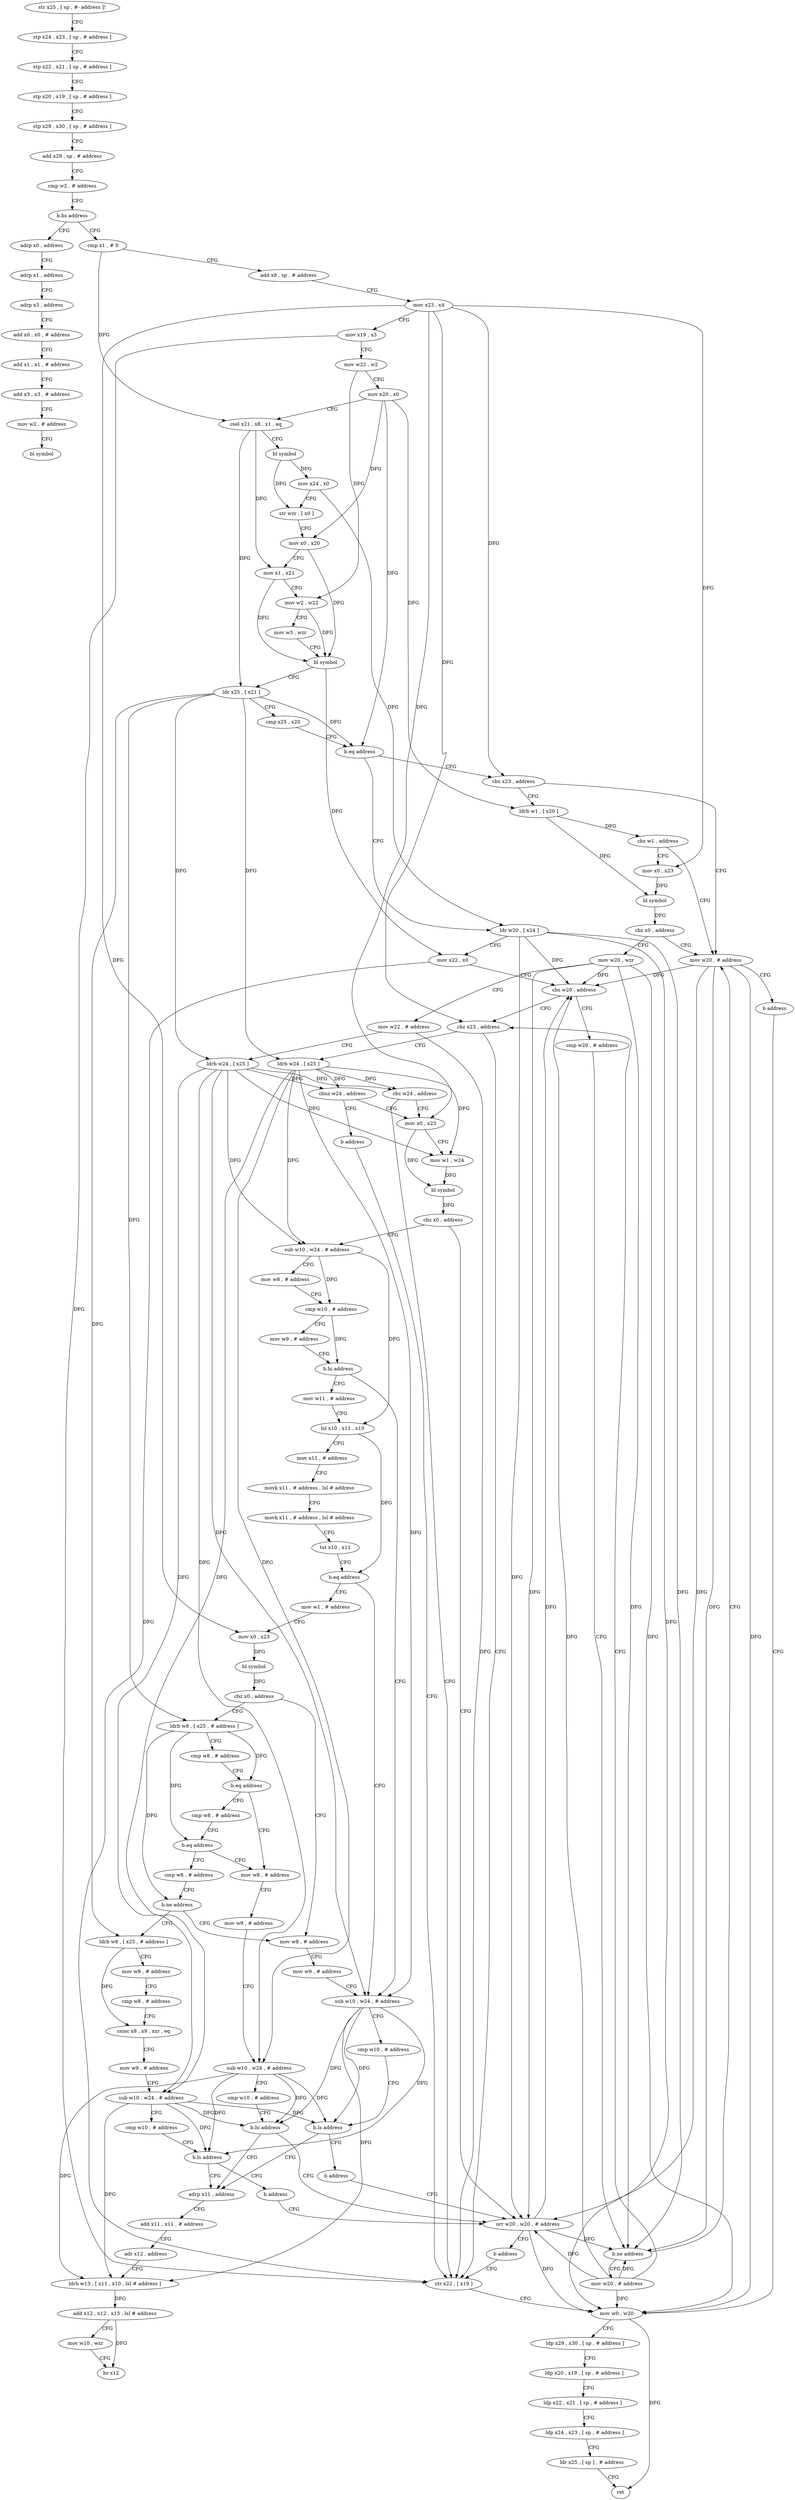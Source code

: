 digraph "func" {
"4220620" [label = "str x25 , [ sp , #- address ]!" ]
"4220624" [label = "stp x24 , x23 , [ sp , # address ]" ]
"4220628" [label = "stp x22 , x21 , [ sp , # address ]" ]
"4220632" [label = "stp x20 , x19 , [ sp , # address ]" ]
"4220636" [label = "stp x29 , x30 , [ sp , # address ]" ]
"4220640" [label = "add x29 , sp , # address" ]
"4220644" [label = "cmp w2 , # address" ]
"4220648" [label = "b.hs address" ]
"4222984" [label = "adrp x0 , address" ]
"4220652" [label = "cmp x1 , # 0" ]
"4222988" [label = "adrp x1 , address" ]
"4222992" [label = "adrp x3 , address" ]
"4222996" [label = "add x0 , x0 , # address" ]
"4223000" [label = "add x1 , x1 , # address" ]
"4223004" [label = "add x3 , x3 , # address" ]
"4223008" [label = "mov w2 , # address" ]
"4223012" [label = "bl symbol" ]
"4220656" [label = "add x8 , sp , # address" ]
"4220660" [label = "mov x23 , x4" ]
"4220664" [label = "mov x19 , x3" ]
"4220668" [label = "mov w22 , w2" ]
"4220672" [label = "mov x20 , x0" ]
"4220676" [label = "csel x21 , x8 , x1 , eq" ]
"4220680" [label = "bl symbol" ]
"4220684" [label = "mov x24 , x0" ]
"4220688" [label = "str wzr , [ x0 ]" ]
"4220692" [label = "mov x0 , x20" ]
"4220696" [label = "mov x1 , x21" ]
"4220700" [label = "mov w2 , w22" ]
"4220704" [label = "mov w3 , wzr" ]
"4220708" [label = "bl symbol" ]
"4220712" [label = "ldr x25 , [ x21 ]" ]
"4220716" [label = "cmp x25 , x20" ]
"4220720" [label = "b.eq address" ]
"4220904" [label = "cbz x23 , address" ]
"4220724" [label = "ldr w20 , [ x24 ]" ]
"4220948" [label = "mov w20 , # address" ]
"4220908" [label = "ldrb w1 , [ x20 ]" ]
"4220728" [label = "mov x22 , x0" ]
"4220732" [label = "cbz w20 , address" ]
"4220748" [label = "cbz x23 , address" ]
"4220736" [label = "cmp w20 , # address" ]
"4220952" [label = "b address" ]
"4222956" [label = "mov w0 , w20" ]
"4220912" [label = "cbz w1 , address" ]
"4220916" [label = "mov x0 , x23" ]
"4222952" [label = "str x22 , [ x19 ]" ]
"4220752" [label = "ldrb w24 , [ x25 ]" ]
"4220740" [label = "b.ne address" ]
"4220744" [label = "mov w20 , # address" ]
"4222960" [label = "ldp x29 , x30 , [ sp , # address ]" ]
"4222964" [label = "ldp x20 , x19 , [ sp , # address ]" ]
"4222968" [label = "ldp x22 , x21 , [ sp , # address ]" ]
"4222972" [label = "ldp x24 , x23 , [ sp , # address ]" ]
"4222976" [label = "ldr x25 , [ sp ] , # address" ]
"4222980" [label = "ret" ]
"4220920" [label = "bl symbol" ]
"4220924" [label = "cbz x0 , address" ]
"4220928" [label = "mov w20 , wzr" ]
"4220756" [label = "cbz w24 , address" ]
"4220760" [label = "mov x0 , x23" ]
"4220932" [label = "mov w22 , # address" ]
"4220936" [label = "ldrb w24 , [ x25 ]" ]
"4220940" [label = "cbnz w24 , address" ]
"4220944" [label = "b address" ]
"4220764" [label = "mov w1 , w24" ]
"4220768" [label = "bl symbol" ]
"4220772" [label = "cbz x0 , address" ]
"4221052" [label = "orr w20 , w20 , # address" ]
"4220776" [label = "sub w10 , w24 , # address" ]
"4221056" [label = "b address" ]
"4220780" [label = "mov w8 , # address" ]
"4220784" [label = "cmp w10 , # address" ]
"4220788" [label = "mov w9 , # address" ]
"4220792" [label = "b.hi address" ]
"4220964" [label = "sub w10 , w24 , # address" ]
"4220796" [label = "mov w11 , # address" ]
"4220968" [label = "cmp w10 , # address" ]
"4220972" [label = "b.ls address" ]
"4221000" [label = "adrp x11 , address" ]
"4220976" [label = "b address" ]
"4220800" [label = "lsl x10 , x11 , x10" ]
"4220804" [label = "mov x11 , # address" ]
"4220808" [label = "movk x11 , # address , lsl # address" ]
"4220812" [label = "movk x11 , # address , lsl # address" ]
"4220816" [label = "tst x10 , x11" ]
"4220820" [label = "b.eq address" ]
"4220824" [label = "mov w1 , # address" ]
"4221004" [label = "add x11 , x11 , # address" ]
"4221008" [label = "adr x12 , address" ]
"4221012" [label = "ldrh w13 , [ x11 , x10 , lsl # address ]" ]
"4221016" [label = "add x12 , x12 , x13 , lsl # address" ]
"4221020" [label = "mov w10 , wzr" ]
"4221024" [label = "br x12" ]
"4220828" [label = "mov x0 , x23" ]
"4220832" [label = "bl symbol" ]
"4220836" [label = "cbz x0 , address" ]
"4220956" [label = "mov w8 , # address" ]
"4220840" [label = "ldrb w8 , [ x25 , # address ]" ]
"4220960" [label = "mov w9 , # address" ]
"4220844" [label = "cmp w8 , # address" ]
"4220848" [label = "b.eq address" ]
"4220980" [label = "mov w8 , # address" ]
"4220852" [label = "cmp w8 , # address" ]
"4220984" [label = "mov w9 , # address" ]
"4220988" [label = "sub w10 , w24 , # address" ]
"4220992" [label = "cmp w10 , # address" ]
"4220996" [label = "b.hi address" ]
"4220856" [label = "b.eq address" ]
"4220860" [label = "cmp w8 , # address" ]
"4220864" [label = "b.ne address" ]
"4220868" [label = "ldrb w8 , [ x25 , # address ]" ]
"4220872" [label = "mov w9 , # address" ]
"4220876" [label = "cmp w8 , # address" ]
"4220880" [label = "csinc x8 , x9 , xzr , eq" ]
"4220884" [label = "mov w9 , # address" ]
"4220888" [label = "sub w10 , w24 , # address" ]
"4220892" [label = "cmp w10 , # address" ]
"4220896" [label = "b.ls address" ]
"4220900" [label = "b address" ]
"4220620" -> "4220624" [ label = "CFG" ]
"4220624" -> "4220628" [ label = "CFG" ]
"4220628" -> "4220632" [ label = "CFG" ]
"4220632" -> "4220636" [ label = "CFG" ]
"4220636" -> "4220640" [ label = "CFG" ]
"4220640" -> "4220644" [ label = "CFG" ]
"4220644" -> "4220648" [ label = "CFG" ]
"4220648" -> "4222984" [ label = "CFG" ]
"4220648" -> "4220652" [ label = "CFG" ]
"4222984" -> "4222988" [ label = "CFG" ]
"4220652" -> "4220656" [ label = "CFG" ]
"4220652" -> "4220676" [ label = "DFG" ]
"4222988" -> "4222992" [ label = "CFG" ]
"4222992" -> "4222996" [ label = "CFG" ]
"4222996" -> "4223000" [ label = "CFG" ]
"4223000" -> "4223004" [ label = "CFG" ]
"4223004" -> "4223008" [ label = "CFG" ]
"4223008" -> "4223012" [ label = "CFG" ]
"4220656" -> "4220660" [ label = "CFG" ]
"4220660" -> "4220664" [ label = "CFG" ]
"4220660" -> "4220904" [ label = "DFG" ]
"4220660" -> "4220748" [ label = "DFG" ]
"4220660" -> "4220916" [ label = "DFG" ]
"4220660" -> "4220760" [ label = "DFG" ]
"4220660" -> "4220828" [ label = "DFG" ]
"4220664" -> "4220668" [ label = "CFG" ]
"4220664" -> "4222952" [ label = "DFG" ]
"4220668" -> "4220672" [ label = "CFG" ]
"4220668" -> "4220700" [ label = "DFG" ]
"4220672" -> "4220676" [ label = "CFG" ]
"4220672" -> "4220692" [ label = "DFG" ]
"4220672" -> "4220720" [ label = "DFG" ]
"4220672" -> "4220908" [ label = "DFG" ]
"4220676" -> "4220680" [ label = "CFG" ]
"4220676" -> "4220696" [ label = "DFG" ]
"4220676" -> "4220712" [ label = "DFG" ]
"4220680" -> "4220684" [ label = "DFG" ]
"4220680" -> "4220688" [ label = "DFG" ]
"4220684" -> "4220688" [ label = "CFG" ]
"4220684" -> "4220724" [ label = "DFG" ]
"4220688" -> "4220692" [ label = "CFG" ]
"4220692" -> "4220696" [ label = "CFG" ]
"4220692" -> "4220708" [ label = "DFG" ]
"4220696" -> "4220700" [ label = "CFG" ]
"4220696" -> "4220708" [ label = "DFG" ]
"4220700" -> "4220704" [ label = "CFG" ]
"4220700" -> "4220708" [ label = "DFG" ]
"4220704" -> "4220708" [ label = "CFG" ]
"4220708" -> "4220712" [ label = "CFG" ]
"4220708" -> "4220728" [ label = "DFG" ]
"4220712" -> "4220716" [ label = "CFG" ]
"4220712" -> "4220720" [ label = "DFG" ]
"4220712" -> "4220752" [ label = "DFG" ]
"4220712" -> "4220936" [ label = "DFG" ]
"4220712" -> "4220840" [ label = "DFG" ]
"4220712" -> "4220868" [ label = "DFG" ]
"4220716" -> "4220720" [ label = "CFG" ]
"4220720" -> "4220904" [ label = "CFG" ]
"4220720" -> "4220724" [ label = "CFG" ]
"4220904" -> "4220948" [ label = "CFG" ]
"4220904" -> "4220908" [ label = "CFG" ]
"4220724" -> "4220728" [ label = "CFG" ]
"4220724" -> "4220732" [ label = "DFG" ]
"4220724" -> "4220740" [ label = "DFG" ]
"4220724" -> "4222956" [ label = "DFG" ]
"4220724" -> "4221052" [ label = "DFG" ]
"4220948" -> "4220952" [ label = "CFG" ]
"4220948" -> "4220732" [ label = "DFG" ]
"4220948" -> "4220740" [ label = "DFG" ]
"4220948" -> "4222956" [ label = "DFG" ]
"4220948" -> "4221052" [ label = "DFG" ]
"4220908" -> "4220912" [ label = "DFG" ]
"4220908" -> "4220920" [ label = "DFG" ]
"4220728" -> "4220732" [ label = "CFG" ]
"4220728" -> "4222952" [ label = "DFG" ]
"4220732" -> "4220748" [ label = "CFG" ]
"4220732" -> "4220736" [ label = "CFG" ]
"4220748" -> "4222952" [ label = "CFG" ]
"4220748" -> "4220752" [ label = "CFG" ]
"4220736" -> "4220740" [ label = "CFG" ]
"4220952" -> "4222956" [ label = "CFG" ]
"4222956" -> "4222960" [ label = "CFG" ]
"4222956" -> "4222980" [ label = "DFG" ]
"4220912" -> "4220948" [ label = "CFG" ]
"4220912" -> "4220916" [ label = "CFG" ]
"4220916" -> "4220920" [ label = "DFG" ]
"4222952" -> "4222956" [ label = "CFG" ]
"4220752" -> "4220756" [ label = "DFG" ]
"4220752" -> "4220940" [ label = "DFG" ]
"4220752" -> "4220764" [ label = "DFG" ]
"4220752" -> "4220776" [ label = "DFG" ]
"4220752" -> "4220964" [ label = "DFG" ]
"4220752" -> "4220988" [ label = "DFG" ]
"4220752" -> "4220888" [ label = "DFG" ]
"4220740" -> "4220948" [ label = "CFG" ]
"4220740" -> "4220744" [ label = "CFG" ]
"4220744" -> "4220748" [ label = "CFG" ]
"4220744" -> "4220732" [ label = "DFG" ]
"4220744" -> "4220740" [ label = "DFG" ]
"4220744" -> "4222956" [ label = "DFG" ]
"4220744" -> "4221052" [ label = "DFG" ]
"4222960" -> "4222964" [ label = "CFG" ]
"4222964" -> "4222968" [ label = "CFG" ]
"4222968" -> "4222972" [ label = "CFG" ]
"4222972" -> "4222976" [ label = "CFG" ]
"4222976" -> "4222980" [ label = "CFG" ]
"4220920" -> "4220924" [ label = "DFG" ]
"4220924" -> "4220948" [ label = "CFG" ]
"4220924" -> "4220928" [ label = "CFG" ]
"4220928" -> "4220932" [ label = "CFG" ]
"4220928" -> "4220732" [ label = "DFG" ]
"4220928" -> "4220740" [ label = "DFG" ]
"4220928" -> "4222956" [ label = "DFG" ]
"4220928" -> "4221052" [ label = "DFG" ]
"4220756" -> "4222952" [ label = "CFG" ]
"4220756" -> "4220760" [ label = "CFG" ]
"4220760" -> "4220764" [ label = "CFG" ]
"4220760" -> "4220768" [ label = "DFG" ]
"4220932" -> "4220936" [ label = "CFG" ]
"4220932" -> "4222952" [ label = "DFG" ]
"4220936" -> "4220940" [ label = "DFG" ]
"4220936" -> "4220756" [ label = "DFG" ]
"4220936" -> "4220764" [ label = "DFG" ]
"4220936" -> "4220776" [ label = "DFG" ]
"4220936" -> "4220964" [ label = "DFG" ]
"4220936" -> "4220988" [ label = "DFG" ]
"4220936" -> "4220888" [ label = "DFG" ]
"4220940" -> "4220760" [ label = "CFG" ]
"4220940" -> "4220944" [ label = "CFG" ]
"4220944" -> "4222952" [ label = "CFG" ]
"4220764" -> "4220768" [ label = "DFG" ]
"4220768" -> "4220772" [ label = "DFG" ]
"4220772" -> "4221052" [ label = "CFG" ]
"4220772" -> "4220776" [ label = "CFG" ]
"4221052" -> "4221056" [ label = "CFG" ]
"4221052" -> "4220732" [ label = "DFG" ]
"4221052" -> "4220740" [ label = "DFG" ]
"4221052" -> "4222956" [ label = "DFG" ]
"4220776" -> "4220780" [ label = "CFG" ]
"4220776" -> "4220784" [ label = "DFG" ]
"4220776" -> "4220800" [ label = "DFG" ]
"4221056" -> "4222952" [ label = "CFG" ]
"4220780" -> "4220784" [ label = "CFG" ]
"4220784" -> "4220788" [ label = "CFG" ]
"4220784" -> "4220792" [ label = "DFG" ]
"4220788" -> "4220792" [ label = "CFG" ]
"4220792" -> "4220964" [ label = "CFG" ]
"4220792" -> "4220796" [ label = "CFG" ]
"4220964" -> "4220968" [ label = "CFG" ]
"4220964" -> "4220972" [ label = "DFG" ]
"4220964" -> "4221012" [ label = "DFG" ]
"4220964" -> "4220996" [ label = "DFG" ]
"4220964" -> "4220896" [ label = "DFG" ]
"4220796" -> "4220800" [ label = "CFG" ]
"4220968" -> "4220972" [ label = "CFG" ]
"4220972" -> "4221000" [ label = "CFG" ]
"4220972" -> "4220976" [ label = "CFG" ]
"4221000" -> "4221004" [ label = "CFG" ]
"4220976" -> "4221052" [ label = "CFG" ]
"4220800" -> "4220804" [ label = "CFG" ]
"4220800" -> "4220820" [ label = "DFG" ]
"4220804" -> "4220808" [ label = "CFG" ]
"4220808" -> "4220812" [ label = "CFG" ]
"4220812" -> "4220816" [ label = "CFG" ]
"4220816" -> "4220820" [ label = "CFG" ]
"4220820" -> "4220964" [ label = "CFG" ]
"4220820" -> "4220824" [ label = "CFG" ]
"4220824" -> "4220828" [ label = "CFG" ]
"4221004" -> "4221008" [ label = "CFG" ]
"4221008" -> "4221012" [ label = "CFG" ]
"4221012" -> "4221016" [ label = "DFG" ]
"4221016" -> "4221020" [ label = "CFG" ]
"4221016" -> "4221024" [ label = "DFG" ]
"4221020" -> "4221024" [ label = "CFG" ]
"4220828" -> "4220832" [ label = "DFG" ]
"4220832" -> "4220836" [ label = "DFG" ]
"4220836" -> "4220956" [ label = "CFG" ]
"4220836" -> "4220840" [ label = "CFG" ]
"4220956" -> "4220960" [ label = "CFG" ]
"4220840" -> "4220844" [ label = "CFG" ]
"4220840" -> "4220848" [ label = "DFG" ]
"4220840" -> "4220856" [ label = "DFG" ]
"4220840" -> "4220864" [ label = "DFG" ]
"4220960" -> "4220964" [ label = "CFG" ]
"4220844" -> "4220848" [ label = "CFG" ]
"4220848" -> "4220980" [ label = "CFG" ]
"4220848" -> "4220852" [ label = "CFG" ]
"4220980" -> "4220984" [ label = "CFG" ]
"4220852" -> "4220856" [ label = "CFG" ]
"4220984" -> "4220988" [ label = "CFG" ]
"4220988" -> "4220992" [ label = "CFG" ]
"4220988" -> "4220972" [ label = "DFG" ]
"4220988" -> "4221012" [ label = "DFG" ]
"4220988" -> "4220996" [ label = "DFG" ]
"4220988" -> "4220896" [ label = "DFG" ]
"4220992" -> "4220996" [ label = "CFG" ]
"4220996" -> "4221052" [ label = "CFG" ]
"4220996" -> "4221000" [ label = "CFG" ]
"4220856" -> "4220980" [ label = "CFG" ]
"4220856" -> "4220860" [ label = "CFG" ]
"4220860" -> "4220864" [ label = "CFG" ]
"4220864" -> "4220956" [ label = "CFG" ]
"4220864" -> "4220868" [ label = "CFG" ]
"4220868" -> "4220872" [ label = "CFG" ]
"4220868" -> "4220880" [ label = "DFG" ]
"4220872" -> "4220876" [ label = "CFG" ]
"4220876" -> "4220880" [ label = "CFG" ]
"4220880" -> "4220884" [ label = "CFG" ]
"4220884" -> "4220888" [ label = "CFG" ]
"4220888" -> "4220892" [ label = "CFG" ]
"4220888" -> "4220972" [ label = "DFG" ]
"4220888" -> "4221012" [ label = "DFG" ]
"4220888" -> "4220996" [ label = "DFG" ]
"4220888" -> "4220896" [ label = "DFG" ]
"4220892" -> "4220896" [ label = "CFG" ]
"4220896" -> "4221000" [ label = "CFG" ]
"4220896" -> "4220900" [ label = "CFG" ]
"4220900" -> "4221052" [ label = "CFG" ]
}

